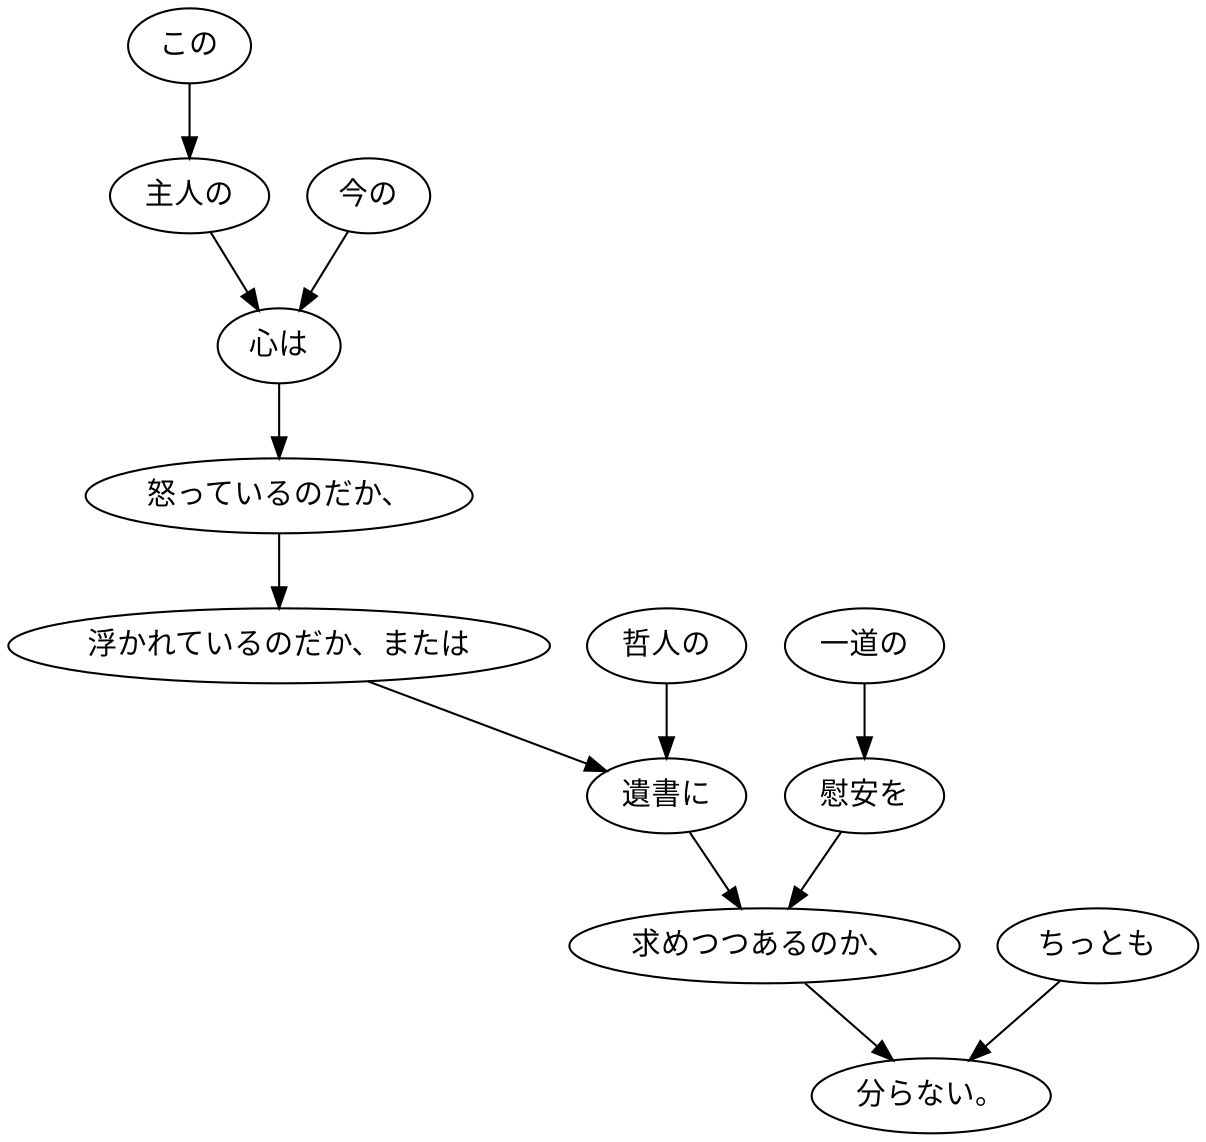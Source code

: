 digraph graph488 {
	node0 [label="この"];
	node1 [label="主人の"];
	node2 [label="今の"];
	node3 [label="心は"];
	node4 [label="怒っているのだか、"];
	node5 [label="浮かれているのだか、または"];
	node6 [label="哲人の"];
	node7 [label="遺書に"];
	node8 [label="一道の"];
	node9 [label="慰安を"];
	node10 [label="求めつつあるのか、"];
	node11 [label="ちっとも"];
	node12 [label="分らない。"];
	node0 -> node1;
	node1 -> node3;
	node2 -> node3;
	node3 -> node4;
	node4 -> node5;
	node5 -> node7;
	node6 -> node7;
	node7 -> node10;
	node8 -> node9;
	node9 -> node10;
	node10 -> node12;
	node11 -> node12;
}
